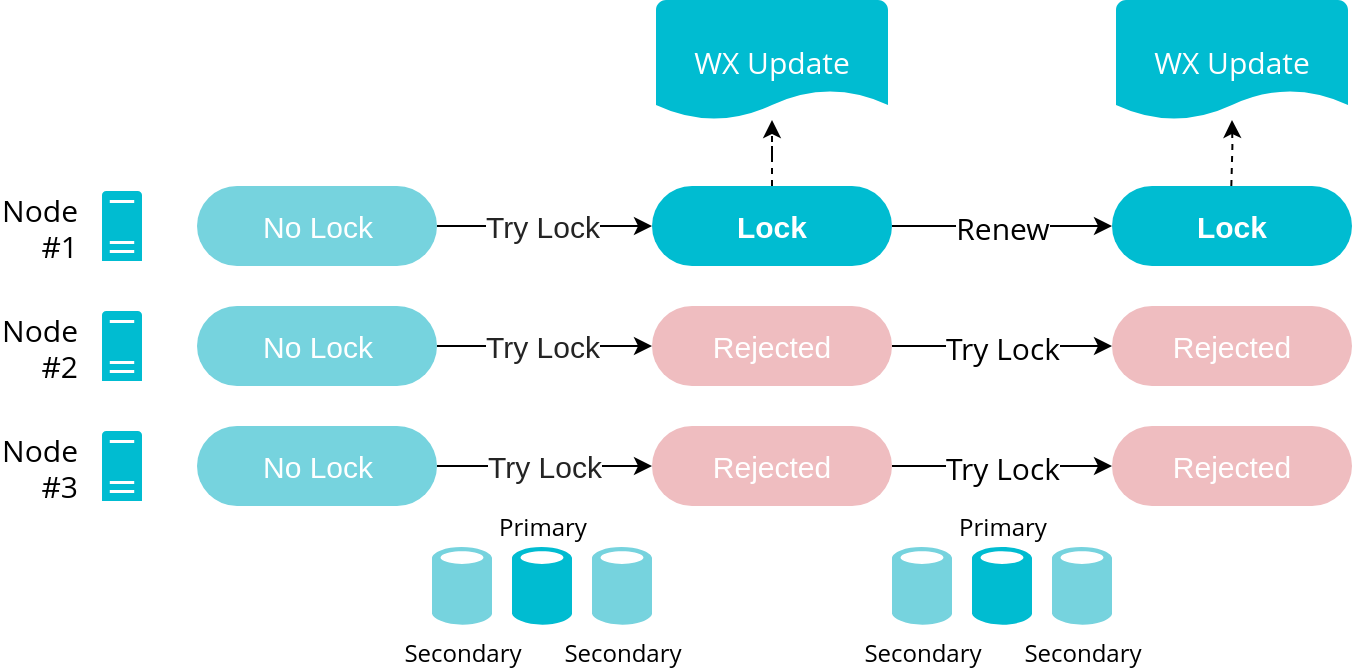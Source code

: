 <mxfile version="10.3.9" type="github"><diagram id="mpJXw4boMsPSp1LaieIV" name="Normal Flow"><mxGraphModel dx="1146" dy="806" grid="1" gridSize="10" guides="1" tooltips="1" connect="1" arrows="1" fold="1" page="1" pageScale="1" pageWidth="1169" pageHeight="827" math="0" shadow="0"><root><mxCell id="0"/><mxCell id="1" parent="0"/><mxCell id="gFI4DWguv-_BAH3dFKu6-1" value="Node&lt;br&gt;#3&lt;br&gt;" style="shadow=0;dashed=0;html=1;strokeColor=none;fillColor=#00BCD1;labelPosition=left;verticalLabelPosition=middle;verticalAlign=middle;outlineConnect=0;align=right;shape=mxgraph.office.servers.server_generic;fontFamily=Open Sans;fontSize=15;spacingRight=11;" vertex="1" parent="1"><mxGeometry x="95" y="262.5" width="20" height="35" as="geometry"/></mxCell><mxCell id="gFI4DWguv-_BAH3dFKu6-2" value="Primary" style="shadow=0;dashed=0;html=1;strokeColor=none;labelPosition=center;verticalLabelPosition=top;verticalAlign=bottom;align=center;shape=mxgraph.mscae.enterprise.database_generic;fillColor=#00BCD1;fontSize=12;fontFamily=Open Sans;labelBorderColor=none;labelBackgroundColor=#ffffff;" vertex="1" parent="1"><mxGeometry x="300" y="320" width="30" height="40" as="geometry"/></mxCell><mxCell id="gFI4DWguv-_BAH3dFKu6-25" style="edgeStyle=orthogonalEdgeStyle;rounded=0;orthogonalLoop=1;jettySize=auto;html=1;entryX=0;entryY=0.5;entryDx=0;entryDy=0;fontSize=12;fontColor=#FFFFFF;" edge="1" parent="1" source="gFI4DWguv-_BAH3dFKu6-5" target="gFI4DWguv-_BAH3dFKu6-22"><mxGeometry relative="1" as="geometry"/></mxCell><mxCell id="gFI4DWguv-_BAH3dFKu6-28" value="Try Lock" style="text;html=1;resizable=0;points=[];align=center;verticalAlign=middle;labelBackgroundColor=#ffffff;fontSize=15;fontColor=#242424;direction=south;" vertex="1" connectable="0" parent="gFI4DWguv-_BAH3dFKu6-25"><mxGeometry x="0.231" y="-3" relative="1" as="geometry"><mxPoint x="-12.429" y="-3" as="offset"/></mxGeometry></mxCell><mxCell id="gFI4DWguv-_BAH3dFKu6-5" value="No Lock" style="rounded=1;whiteSpace=wrap;html=1;fillColor=#76D3DE;strokeColor=none;fontSize=15;fontColor=#FFFFFF;arcSize=50;" vertex="1" parent="1"><mxGeometry x="142.5" y="260" width="120" height="40" as="geometry"/></mxCell><mxCell id="gFI4DWguv-_BAH3dFKu6-6" value="Secondary" style="shadow=0;dashed=0;html=1;strokeColor=none;labelPosition=center;verticalLabelPosition=bottom;verticalAlign=top;align=center;shape=mxgraph.mscae.enterprise.database_generic;fillColor=#76D3DE;fontSize=12;fontFamily=Open Sans;" vertex="1" parent="1"><mxGeometry x="340" y="320" width="30" height="40" as="geometry"/></mxCell><mxCell id="gFI4DWguv-_BAH3dFKu6-7" value="Secondary" style="shadow=0;dashed=0;html=1;strokeColor=none;labelPosition=center;verticalLabelPosition=bottom;verticalAlign=top;align=center;shape=mxgraph.mscae.enterprise.database_generic;fillColor=#76D3DE;fontSize=12;fontFamily=Open Sans;" vertex="1" parent="1"><mxGeometry x="260" y="320" width="30" height="40" as="geometry"/></mxCell><mxCell id="gFI4DWguv-_BAH3dFKu6-12" value="Node&lt;br&gt;#2&lt;br&gt;" style="shadow=0;dashed=0;html=1;strokeColor=none;fillColor=#00BCD1;labelPosition=left;verticalLabelPosition=middle;verticalAlign=middle;outlineConnect=0;align=right;shape=mxgraph.office.servers.server_generic;fontFamily=Open Sans;fontSize=15;spacingRight=11;" vertex="1" parent="1"><mxGeometry x="95" y="202.5" width="20" height="35" as="geometry"/></mxCell><mxCell id="gFI4DWguv-_BAH3dFKu6-24" style="edgeStyle=orthogonalEdgeStyle;rounded=0;orthogonalLoop=1;jettySize=auto;html=1;fontSize=12;fontColor=#FFFFFF;" edge="1" parent="1" source="gFI4DWguv-_BAH3dFKu6-13" target="gFI4DWguv-_BAH3dFKu6-21"><mxGeometry relative="1" as="geometry"/></mxCell><mxCell id="gFI4DWguv-_BAH3dFKu6-27" value="Try Lock" style="text;html=1;resizable=0;points=[];align=center;verticalAlign=middle;labelBackgroundColor=#ffffff;fontSize=15;fontColor=#242424;" vertex="1" connectable="0" parent="gFI4DWguv-_BAH3dFKu6-24"><mxGeometry x="0.171" y="-1" relative="1" as="geometry"><mxPoint x="-10.5" y="-1" as="offset"/></mxGeometry></mxCell><mxCell id="gFI4DWguv-_BAH3dFKu6-13" value="No Lock" style="rounded=1;whiteSpace=wrap;html=1;fillColor=#76D3DE;strokeColor=none;fontSize=15;fontColor=#FFFFFF;arcSize=50;" vertex="1" parent="1"><mxGeometry x="142.5" y="200" width="120" height="40" as="geometry"/></mxCell><mxCell id="gFI4DWguv-_BAH3dFKu6-14" value="Node&lt;br&gt;#1&lt;br&gt;" style="shadow=0;dashed=0;html=1;strokeColor=none;fillColor=#00BCD1;labelPosition=left;verticalLabelPosition=middle;verticalAlign=middle;outlineConnect=0;align=right;shape=mxgraph.office.servers.server_generic;fontFamily=Open Sans;fontSize=15;spacingRight=11;" vertex="1" parent="1"><mxGeometry x="95" y="142.5" width="20" height="35" as="geometry"/></mxCell><mxCell id="gFI4DWguv-_BAH3dFKu6-23" style="edgeStyle=orthogonalEdgeStyle;rounded=0;orthogonalLoop=1;jettySize=auto;html=1;fontSize=15;fontColor=#242424;" edge="1" parent="1" source="gFI4DWguv-_BAH3dFKu6-15" target="gFI4DWguv-_BAH3dFKu6-20"><mxGeometry relative="1" as="geometry"/></mxCell><mxCell id="gFI4DWguv-_BAH3dFKu6-26" value="Try Lock" style="text;html=1;resizable=0;points=[];align=center;verticalAlign=middle;labelBackgroundColor=#ffffff;fontSize=15;fontColor=#242424;" vertex="1" connectable="0" parent="gFI4DWguv-_BAH3dFKu6-23"><mxGeometry x="0.151" relative="1" as="geometry"><mxPoint x="-9.357" as="offset"/></mxGeometry></mxCell><mxCell id="gFI4DWguv-_BAH3dFKu6-15" value="No Lock" style="rounded=1;whiteSpace=wrap;html=1;fillColor=#76D3DE;strokeColor=none;fontSize=15;fontColor=#FFFFFF;arcSize=50;" vertex="1" parent="1"><mxGeometry x="142.5" y="140" width="120" height="40" as="geometry"/></mxCell><mxCell id="gFI4DWguv-_BAH3dFKu6-31" style="edgeStyle=orthogonalEdgeStyle;rounded=0;orthogonalLoop=1;jettySize=auto;html=1;fontFamily=Open Sans;fontSize=15;fontColor=#FFFFFF;dashed=1;" edge="1" parent="1" source="gFI4DWguv-_BAH3dFKu6-20" target="gFI4DWguv-_BAH3dFKu6-30"><mxGeometry relative="1" as="geometry"/></mxCell><mxCell id="gFI4DWguv-_BAH3dFKu6-38" style="edgeStyle=orthogonalEdgeStyle;rounded=0;orthogonalLoop=1;jettySize=auto;html=1;fontFamily=Open Sans;fontSize=15;fontColor=#FFFFFF;verticalAlign=middle;align=center;" edge="1" parent="1" source="gFI4DWguv-_BAH3dFKu6-20" target="gFI4DWguv-_BAH3dFKu6-34"><mxGeometry relative="1" as="geometry"/></mxCell><mxCell id="gFI4DWguv-_BAH3dFKu6-40" value="Renew" style="text;html=1;resizable=0;points=[];align=center;verticalAlign=middle;labelBackgroundColor=#ffffff;fontSize=15;fontFamily=Open Sans;fontColor=#000000;" vertex="1" connectable="0" parent="gFI4DWguv-_BAH3dFKu6-38"><mxGeometry x="0.164" y="1" relative="1" as="geometry"><mxPoint x="-9" y="1" as="offset"/></mxGeometry></mxCell><mxCell id="gFI4DWguv-_BAH3dFKu6-20" value="Lock" style="rounded=1;whiteSpace=wrap;html=1;fillColor=#00BCD1;strokeColor=none;fontSize=15;fontColor=#FFFFFF;arcSize=50;fontStyle=1" vertex="1" parent="1"><mxGeometry x="370" y="140" width="120" height="40" as="geometry"/></mxCell><mxCell id="gFI4DWguv-_BAH3dFKu6-41" style="edgeStyle=orthogonalEdgeStyle;rounded=0;orthogonalLoop=1;jettySize=auto;html=1;fontFamily=Open Sans;fontSize=15;fontColor=#000000;align=center;" edge="1" parent="1" source="gFI4DWguv-_BAH3dFKu6-21" target="gFI4DWguv-_BAH3dFKu6-33"><mxGeometry relative="1" as="geometry"/></mxCell><mxCell id="gFI4DWguv-_BAH3dFKu6-43" value="Try Lock" style="text;html=1;resizable=0;points=[];align=center;verticalAlign=middle;labelBackgroundColor=#ffffff;fontSize=15;fontFamily=Open Sans;fontColor=#000000;" vertex="1" connectable="0" parent="gFI4DWguv-_BAH3dFKu6-41"><mxGeometry x="0.105" y="2" relative="1" as="geometry"><mxPoint x="-6" y="2" as="offset"/></mxGeometry></mxCell><mxCell id="gFI4DWguv-_BAH3dFKu6-21" value="Rejected" style="rounded=1;whiteSpace=wrap;html=1;fillColor=#EFBDC0;strokeColor=none;fontSize=15;fontColor=#FFFFFF;arcSize=50;" vertex="1" parent="1"><mxGeometry x="370" y="200" width="120" height="40" as="geometry"/></mxCell><mxCell id="gFI4DWguv-_BAH3dFKu6-42" style="edgeStyle=orthogonalEdgeStyle;rounded=0;orthogonalLoop=1;jettySize=auto;html=1;entryX=0;entryY=0.5;entryDx=0;entryDy=0;fontFamily=Open Sans;fontSize=15;fontColor=#000000;align=center;" edge="1" parent="1" source="gFI4DWguv-_BAH3dFKu6-22" target="gFI4DWguv-_BAH3dFKu6-32"><mxGeometry relative="1" as="geometry"/></mxCell><mxCell id="gFI4DWguv-_BAH3dFKu6-44" value="Try Lock" style="text;html=1;resizable=0;points=[];align=center;verticalAlign=middle;labelBackgroundColor=#ffffff;fontSize=15;fontFamily=Open Sans;fontColor=#000000;" vertex="1" connectable="0" parent="gFI4DWguv-_BAH3dFKu6-42"><mxGeometry x="0.374" y="1" relative="1" as="geometry"><mxPoint x="-20.5" y="1" as="offset"/></mxGeometry></mxCell><mxCell id="gFI4DWguv-_BAH3dFKu6-22" value="Rejected" style="rounded=1;whiteSpace=wrap;html=1;fillColor=#EFBDC0;strokeColor=none;fontSize=15;fontColor=#FFFFFF;arcSize=50;" vertex="1" parent="1"><mxGeometry x="370" y="260" width="120" height="40" as="geometry"/></mxCell><mxCell id="gFI4DWguv-_BAH3dFKu6-30" value="&lt;div style=&quot;text-align: center&quot;&gt;&lt;span&gt;WX Update&lt;/span&gt;&lt;/div&gt;" style="strokeWidth=2;html=1;shape=mxgraph.flowchart.document2;whiteSpace=wrap;size=0.25;shadow=0;labelBackgroundColor=none;fillColor=#00BCD1;fontSize=15;fontColor=#FFFFFF;align=center;strokeColor=none;fontFamily=Open Sans;verticalAlign=middle;horizontal=1;spacing=2;" vertex="1" parent="1"><mxGeometry x="372" y="47" width="116" height="60" as="geometry"/></mxCell><mxCell id="gFI4DWguv-_BAH3dFKu6-32" value="Rejected" style="rounded=1;whiteSpace=wrap;html=1;fillColor=#EFBDC0;strokeColor=none;fontSize=15;fontColor=#FFFFFF;arcSize=50;" vertex="1" parent="1"><mxGeometry x="600" y="260" width="120" height="40" as="geometry"/></mxCell><mxCell id="gFI4DWguv-_BAH3dFKu6-33" value="Rejected" style="rounded=1;whiteSpace=wrap;html=1;fillColor=#EFBDC0;strokeColor=none;fontSize=15;fontColor=#FFFFFF;arcSize=50;" vertex="1" parent="1"><mxGeometry x="600" y="200" width="120" height="40" as="geometry"/></mxCell><mxCell id="gFI4DWguv-_BAH3dFKu6-34" value="Lock" style="rounded=1;whiteSpace=wrap;html=1;fillColor=#00BCD1;strokeColor=none;fontSize=15;fontColor=#FFFFFF;arcSize=50;fontStyle=1" vertex="1" parent="1"><mxGeometry x="600" y="140" width="120" height="40" as="geometry"/></mxCell><mxCell id="gFI4DWguv-_BAH3dFKu6-35" value="Primary" style="shadow=0;dashed=0;html=1;strokeColor=none;labelPosition=center;verticalLabelPosition=top;verticalAlign=bottom;align=center;shape=mxgraph.mscae.enterprise.database_generic;fillColor=#00BCD1;fontSize=12;fontFamily=Open Sans;labelBorderColor=none;labelBackgroundColor=#ffffff;" vertex="1" parent="1"><mxGeometry x="530" y="320" width="30" height="40" as="geometry"/></mxCell><mxCell id="gFI4DWguv-_BAH3dFKu6-36" value="Secondary" style="shadow=0;dashed=0;html=1;strokeColor=none;labelPosition=center;verticalLabelPosition=bottom;verticalAlign=top;align=center;shape=mxgraph.mscae.enterprise.database_generic;fillColor=#76D3DE;fontSize=12;fontFamily=Open Sans;" vertex="1" parent="1"><mxGeometry x="570" y="320" width="30" height="40" as="geometry"/></mxCell><mxCell id="gFI4DWguv-_BAH3dFKu6-37" value="Secondary" style="shadow=0;dashed=0;html=1;strokeColor=none;labelPosition=center;verticalLabelPosition=bottom;verticalAlign=top;align=center;shape=mxgraph.mscae.enterprise.database_generic;fillColor=#76D3DE;fontSize=12;fontFamily=Open Sans;" vertex="1" parent="1"><mxGeometry x="490" y="320" width="30" height="40" as="geometry"/></mxCell><mxCell id="gFI4DWguv-_BAH3dFKu6-45" style="edgeStyle=orthogonalEdgeStyle;rounded=0;orthogonalLoop=1;jettySize=auto;html=1;fontFamily=Open Sans;fontSize=15;fontColor=#FFFFFF;dashed=1;" edge="1" target="gFI4DWguv-_BAH3dFKu6-46" parent="1"><mxGeometry relative="1" as="geometry"><mxPoint x="659.667" y="140" as="sourcePoint"/></mxGeometry></mxCell><mxCell id="gFI4DWguv-_BAH3dFKu6-46" value="&lt;div style=&quot;text-align: center&quot;&gt;&lt;span&gt;WX Update&lt;/span&gt;&lt;/div&gt;" style="strokeWidth=2;html=1;shape=mxgraph.flowchart.document2;whiteSpace=wrap;size=0.25;shadow=0;labelBackgroundColor=none;fillColor=#00BCD1;fontSize=15;fontColor=#FFFFFF;align=center;strokeColor=none;fontFamily=Open Sans;verticalAlign=middle;horizontal=1;spacing=2;" vertex="1" parent="1"><mxGeometry x="602" y="47" width="116" height="60" as="geometry"/></mxCell></root></mxGraphModel></diagram><diagram name="Node Failure" id="8R6rgfOxnxwRVB55PZP8"><mxGraphModel dx="1146" dy="806" grid="1" gridSize="10" guides="1" tooltips="1" connect="1" arrows="1" fold="1" page="1" pageScale="1" pageWidth="1169" pageHeight="827" math="0" shadow="0"><root><mxCell id="iLxVmjXxeE_MP2MSogdk-0"/><mxCell id="iLxVmjXxeE_MP2MSogdk-1" parent="iLxVmjXxeE_MP2MSogdk-0"/><mxCell id="iLxVmjXxeE_MP2MSogdk-2" value="Node&lt;br&gt;#3&lt;br&gt;" style="shadow=0;dashed=0;html=1;strokeColor=none;fillColor=#00BCD1;labelPosition=left;verticalLabelPosition=middle;verticalAlign=middle;outlineConnect=0;align=right;shape=mxgraph.office.servers.server_generic;fontFamily=Open Sans;fontSize=15;spacingRight=11;" vertex="1" parent="iLxVmjXxeE_MP2MSogdk-1"><mxGeometry x="95" y="262.5" width="20" height="35" as="geometry"/></mxCell><mxCell id="iLxVmjXxeE_MP2MSogdk-3" value="Primary" style="shadow=0;dashed=0;html=1;strokeColor=none;labelPosition=center;verticalLabelPosition=top;verticalAlign=bottom;align=center;shape=mxgraph.mscae.enterprise.database_generic;fillColor=#00BCD1;fontSize=12;fontFamily=Open Sans;labelBorderColor=none;labelBackgroundColor=#ffffff;" vertex="1" parent="iLxVmjXxeE_MP2MSogdk-1"><mxGeometry x="300" y="320" width="30" height="40" as="geometry"/></mxCell><mxCell id="iLxVmjXxeE_MP2MSogdk-4" style="edgeStyle=orthogonalEdgeStyle;rounded=0;orthogonalLoop=1;jettySize=auto;html=1;entryX=0;entryY=0.5;entryDx=0;entryDy=0;fontSize=12;fontColor=#FFFFFF;" edge="1" parent="iLxVmjXxeE_MP2MSogdk-1" source="iLxVmjXxeE_MP2MSogdk-6" target="iLxVmjXxeE_MP2MSogdk-26"><mxGeometry relative="1" as="geometry"/></mxCell><mxCell id="iLxVmjXxeE_MP2MSogdk-5" value="Try Lock" style="text;html=1;resizable=0;points=[];align=center;verticalAlign=middle;labelBackgroundColor=#ffffff;fontSize=15;fontColor=#242424;direction=south;" vertex="1" connectable="0" parent="iLxVmjXxeE_MP2MSogdk-4"><mxGeometry x="0.231" y="-3" relative="1" as="geometry"><mxPoint x="-12.429" y="-3" as="offset"/></mxGeometry></mxCell><mxCell id="iLxVmjXxeE_MP2MSogdk-6" value="No Lock" style="rounded=1;whiteSpace=wrap;html=1;fillColor=#76D3DE;strokeColor=none;fontSize=15;fontColor=#FFFFFF;arcSize=50;" vertex="1" parent="iLxVmjXxeE_MP2MSogdk-1"><mxGeometry x="142.5" y="260" width="120" height="40" as="geometry"/></mxCell><mxCell id="iLxVmjXxeE_MP2MSogdk-7" value="Secondary" style="shadow=0;dashed=0;html=1;strokeColor=none;labelPosition=center;verticalLabelPosition=bottom;verticalAlign=top;align=center;shape=mxgraph.mscae.enterprise.database_generic;fillColor=#76D3DE;fontSize=12;fontFamily=Open Sans;" vertex="1" parent="iLxVmjXxeE_MP2MSogdk-1"><mxGeometry x="340" y="320" width="30" height="40" as="geometry"/></mxCell><mxCell id="iLxVmjXxeE_MP2MSogdk-8" value="Secondary" style="shadow=0;dashed=0;html=1;strokeColor=none;labelPosition=center;verticalLabelPosition=bottom;verticalAlign=top;align=center;shape=mxgraph.mscae.enterprise.database_generic;fillColor=#76D3DE;fontSize=12;fontFamily=Open Sans;" vertex="1" parent="iLxVmjXxeE_MP2MSogdk-1"><mxGeometry x="260" y="320" width="30" height="40" as="geometry"/></mxCell><mxCell id="iLxVmjXxeE_MP2MSogdk-9" value="Node&lt;br&gt;#2&lt;br&gt;" style="shadow=0;dashed=0;html=1;strokeColor=none;fillColor=#00BCD1;labelPosition=left;verticalLabelPosition=middle;verticalAlign=middle;outlineConnect=0;align=right;shape=mxgraph.office.servers.server_generic;fontFamily=Open Sans;fontSize=15;spacingRight=11;" vertex="1" parent="iLxVmjXxeE_MP2MSogdk-1"><mxGeometry x="95" y="202.5" width="20" height="35" as="geometry"/></mxCell><mxCell id="iLxVmjXxeE_MP2MSogdk-10" style="edgeStyle=orthogonalEdgeStyle;rounded=0;orthogonalLoop=1;jettySize=auto;html=1;fontSize=12;fontColor=#FFFFFF;" edge="1" parent="iLxVmjXxeE_MP2MSogdk-1" source="iLxVmjXxeE_MP2MSogdk-12" target="iLxVmjXxeE_MP2MSogdk-23"><mxGeometry relative="1" as="geometry"/></mxCell><mxCell id="iLxVmjXxeE_MP2MSogdk-11" value="Try Lock" style="text;html=1;resizable=0;points=[];align=center;verticalAlign=middle;labelBackgroundColor=#ffffff;fontSize=15;fontColor=#242424;" vertex="1" connectable="0" parent="iLxVmjXxeE_MP2MSogdk-10"><mxGeometry x="0.171" y="-1" relative="1" as="geometry"><mxPoint x="-10.5" y="-1" as="offset"/></mxGeometry></mxCell><mxCell id="iLxVmjXxeE_MP2MSogdk-12" value="No Lock" style="rounded=1;whiteSpace=wrap;html=1;fillColor=#76D3DE;strokeColor=none;fontSize=15;fontColor=#FFFFFF;arcSize=50;" vertex="1" parent="iLxVmjXxeE_MP2MSogdk-1"><mxGeometry x="142.5" y="200" width="120" height="40" as="geometry"/></mxCell><mxCell id="iLxVmjXxeE_MP2MSogdk-13" value="Node&lt;br&gt;#1&lt;br&gt;" style="shadow=0;dashed=0;html=1;strokeColor=none;fillColor=#00BCD1;labelPosition=left;verticalLabelPosition=middle;verticalAlign=middle;outlineConnect=0;align=right;shape=mxgraph.office.servers.server_generic;fontFamily=Open Sans;fontSize=15;spacingRight=11;" vertex="1" parent="iLxVmjXxeE_MP2MSogdk-1"><mxGeometry x="95" y="142.5" width="20" height="35" as="geometry"/></mxCell><mxCell id="iLxVmjXxeE_MP2MSogdk-14" style="edgeStyle=orthogonalEdgeStyle;rounded=0;orthogonalLoop=1;jettySize=auto;html=1;fontSize=15;fontColor=#242424;" edge="1" parent="iLxVmjXxeE_MP2MSogdk-1" source="iLxVmjXxeE_MP2MSogdk-16" target="iLxVmjXxeE_MP2MSogdk-20"><mxGeometry relative="1" as="geometry"/></mxCell><mxCell id="iLxVmjXxeE_MP2MSogdk-15" value="Try Lock" style="text;html=1;resizable=0;points=[];align=center;verticalAlign=middle;labelBackgroundColor=#ffffff;fontSize=15;fontColor=#242424;" vertex="1" connectable="0" parent="iLxVmjXxeE_MP2MSogdk-14"><mxGeometry x="0.151" relative="1" as="geometry"><mxPoint x="-9.357" as="offset"/></mxGeometry></mxCell><mxCell id="iLxVmjXxeE_MP2MSogdk-16" value="No Lock" style="rounded=1;whiteSpace=wrap;html=1;fillColor=#76D3DE;strokeColor=none;fontSize=15;fontColor=#FFFFFF;arcSize=50;" vertex="1" parent="iLxVmjXxeE_MP2MSogdk-1"><mxGeometry x="142.5" y="140" width="120" height="40" as="geometry"/></mxCell><mxCell id="iLxVmjXxeE_MP2MSogdk-17" style="edgeStyle=orthogonalEdgeStyle;rounded=0;orthogonalLoop=1;jettySize=auto;html=1;fontFamily=Open Sans;fontSize=15;fontColor=#FFFFFF;dashed=1;" edge="1" parent="iLxVmjXxeE_MP2MSogdk-1" source="iLxVmjXxeE_MP2MSogdk-20" target="iLxVmjXxeE_MP2MSogdk-27"><mxGeometry relative="1" as="geometry"/></mxCell><mxCell id="iLxVmjXxeE_MP2MSogdk-18" style="edgeStyle=orthogonalEdgeStyle;rounded=0;orthogonalLoop=1;jettySize=auto;html=1;fontFamily=Open Sans;fontSize=15;fontColor=#FFFFFF;verticalAlign=middle;align=center;" edge="1" parent="iLxVmjXxeE_MP2MSogdk-1" source="iLxVmjXxeE_MP2MSogdk-20" target="iLxVmjXxeE_MP2MSogdk-30"><mxGeometry relative="1" as="geometry"/></mxCell><mxCell id="iLxVmjXxeE_MP2MSogdk-19" value="Dies" style="text;html=1;resizable=0;points=[];align=center;verticalAlign=middle;labelBackgroundColor=#ffffff;fontSize=15;fontFamily=Open Sans;fontColor=#000000;" vertex="1" connectable="0" parent="iLxVmjXxeE_MP2MSogdk-18"><mxGeometry x="0.164" y="1" relative="1" as="geometry"><mxPoint x="-9" y="1" as="offset"/></mxGeometry></mxCell><mxCell id="iLxVmjXxeE_MP2MSogdk-20" value="Lock" style="rounded=1;whiteSpace=wrap;html=1;fillColor=#00BCD1;strokeColor=none;fontSize=15;fontColor=#FFFFFF;arcSize=50;fontStyle=1" vertex="1" parent="iLxVmjXxeE_MP2MSogdk-1"><mxGeometry x="370" y="140" width="120" height="40" as="geometry"/></mxCell><mxCell id="iLxVmjXxeE_MP2MSogdk-39" style="edgeStyle=orthogonalEdgeStyle;rounded=0;orthogonalLoop=1;jettySize=auto;html=1;fontFamily=Open Sans;fontSize=15;fontColor=#000000;align=center;" edge="1" parent="iLxVmjXxeE_MP2MSogdk-1" source="iLxVmjXxeE_MP2MSogdk-23" target="iLxVmjXxeE_MP2MSogdk-29"><mxGeometry relative="1" as="geometry"/></mxCell><mxCell id="iLxVmjXxeE_MP2MSogdk-23" value="Rejected" style="rounded=1;whiteSpace=wrap;html=1;fillColor=#EFBDC0;strokeColor=none;fontSize=15;fontColor=#FFFFFF;arcSize=50;" vertex="1" parent="iLxVmjXxeE_MP2MSogdk-1"><mxGeometry x="370" y="200" width="120" height="40" as="geometry"/></mxCell><mxCell id="iLxVmjXxeE_MP2MSogdk-40" style="edgeStyle=orthogonalEdgeStyle;rounded=0;orthogonalLoop=1;jettySize=auto;html=1;fontFamily=Open Sans;fontSize=15;fontColor=#000000;align=center;" edge="1" parent="iLxVmjXxeE_MP2MSogdk-1" source="iLxVmjXxeE_MP2MSogdk-26" target="iLxVmjXxeE_MP2MSogdk-28"><mxGeometry relative="1" as="geometry"/></mxCell><mxCell id="iLxVmjXxeE_MP2MSogdk-26" value="Rejected" style="rounded=1;whiteSpace=wrap;html=1;fillColor=#EFBDC0;strokeColor=none;fontSize=15;fontColor=#FFFFFF;arcSize=50;" vertex="1" parent="iLxVmjXxeE_MP2MSogdk-1"><mxGeometry x="370" y="260" width="120" height="40" as="geometry"/></mxCell><mxCell id="iLxVmjXxeE_MP2MSogdk-27" value="&lt;div style=&quot;text-align: center&quot;&gt;&lt;span&gt;WX Update&lt;/span&gt;&lt;/div&gt;" style="strokeWidth=2;html=1;shape=mxgraph.flowchart.document2;whiteSpace=wrap;size=0.25;shadow=0;labelBackgroundColor=none;fillColor=#00BCD1;fontSize=15;fontColor=#FFFFFF;align=center;strokeColor=none;fontFamily=Open Sans;verticalAlign=middle;horizontal=1;spacing=2;" vertex="1" parent="iLxVmjXxeE_MP2MSogdk-1"><mxGeometry x="372" y="47" width="116" height="60" as="geometry"/></mxCell><mxCell id="iLxVmjXxeE_MP2MSogdk-50" style="edgeStyle=orthogonalEdgeStyle;rounded=0;orthogonalLoop=1;jettySize=auto;html=1;entryX=0;entryY=0.5;entryDx=0;entryDy=0;fontFamily=Open Sans;fontSize=15;fontColor=#000000;align=center;" edge="1" parent="iLxVmjXxeE_MP2MSogdk-1" source="iLxVmjXxeE_MP2MSogdk-28" target="iLxVmjXxeE_MP2MSogdk-48"><mxGeometry relative="1" as="geometry"/></mxCell><mxCell id="iLxVmjXxeE_MP2MSogdk-52" value="Try Lock" style="text;html=1;resizable=0;points=[];align=center;verticalAlign=middle;labelBackgroundColor=#ffffff;fontSize=15;fontFamily=Open Sans;fontColor=#000000;" vertex="1" connectable="0" parent="iLxVmjXxeE_MP2MSogdk-50"><mxGeometry x="0.231" relative="1" as="geometry"><mxPoint x="-13" as="offset"/></mxGeometry></mxCell><mxCell id="iLxVmjXxeE_MP2MSogdk-28" value="Rejected" style="rounded=1;whiteSpace=wrap;html=1;fillColor=#EFBDC0;strokeColor=none;fontSize=15;fontColor=#FFFFFF;arcSize=50;" vertex="1" parent="iLxVmjXxeE_MP2MSogdk-1"><mxGeometry x="600" y="260" width="120" height="40" as="geometry"/></mxCell><mxCell id="iLxVmjXxeE_MP2MSogdk-49" style="edgeStyle=orthogonalEdgeStyle;rounded=0;orthogonalLoop=1;jettySize=auto;html=1;entryX=0;entryY=0.5;entryDx=0;entryDy=0;fontFamily=Open Sans;fontSize=15;fontColor=#000000;align=center;" edge="1" parent="iLxVmjXxeE_MP2MSogdk-1" source="iLxVmjXxeE_MP2MSogdk-29" target="iLxVmjXxeE_MP2MSogdk-47"><mxGeometry relative="1" as="geometry"/></mxCell><mxCell id="iLxVmjXxeE_MP2MSogdk-51" value="Try Lock" style="text;html=1;resizable=0;points=[];align=center;verticalAlign=middle;labelBackgroundColor=#ffffff;fontSize=15;fontFamily=Open Sans;fontColor=#000000;" vertex="1" connectable="0" parent="iLxVmjXxeE_MP2MSogdk-49"><mxGeometry x="-0.16" relative="1" as="geometry"><mxPoint x="9" as="offset"/></mxGeometry></mxCell><mxCell id="iLxVmjXxeE_MP2MSogdk-29" value="Rejected" style="rounded=1;whiteSpace=wrap;html=1;fillColor=#EFBDC0;strokeColor=none;fontSize=15;fontColor=#FFFFFF;arcSize=50;" vertex="1" parent="iLxVmjXxeE_MP2MSogdk-1"><mxGeometry x="600" y="200" width="120" height="40" as="geometry"/></mxCell><mxCell id="iLxVmjXxeE_MP2MSogdk-30" value="Lock" style="rounded=1;whiteSpace=wrap;html=1;fillColor=#00BCD1;strokeColor=none;fontSize=15;fontColor=#FFFFFF;arcSize=50;fontStyle=1" vertex="1" parent="iLxVmjXxeE_MP2MSogdk-1"><mxGeometry x="600" y="140" width="120" height="40" as="geometry"/></mxCell><mxCell id="iLxVmjXxeE_MP2MSogdk-31" value="Primary" style="shadow=0;dashed=0;html=1;strokeColor=none;labelPosition=center;verticalLabelPosition=top;verticalAlign=bottom;align=center;shape=mxgraph.mscae.enterprise.database_generic;fillColor=#00BCD1;fontSize=12;fontFamily=Open Sans;labelBorderColor=none;labelBackgroundColor=#ffffff;" vertex="1" parent="iLxVmjXxeE_MP2MSogdk-1"><mxGeometry x="530" y="320" width="30" height="40" as="geometry"/></mxCell><mxCell id="iLxVmjXxeE_MP2MSogdk-32" value="Secondary" style="shadow=0;dashed=0;html=1;strokeColor=none;labelPosition=center;verticalLabelPosition=bottom;verticalAlign=top;align=center;shape=mxgraph.mscae.enterprise.database_generic;fillColor=#76D3DE;fontSize=12;fontFamily=Open Sans;" vertex="1" parent="iLxVmjXxeE_MP2MSogdk-1"><mxGeometry x="570" y="320" width="30" height="40" as="geometry"/></mxCell><mxCell id="iLxVmjXxeE_MP2MSogdk-33" value="Secondary" style="shadow=0;dashed=0;html=1;strokeColor=none;labelPosition=center;verticalLabelPosition=bottom;verticalAlign=top;align=center;shape=mxgraph.mscae.enterprise.database_generic;fillColor=#76D3DE;fontSize=12;fontFamily=Open Sans;" vertex="1" parent="iLxVmjXxeE_MP2MSogdk-1"><mxGeometry x="490" y="320" width="30" height="40" as="geometry"/></mxCell><mxCell id="iLxVmjXxeE_MP2MSogdk-36" value="" style="shape=umlDestroy;whiteSpace=wrap;html=1;strokeWidth=3;shadow=0;labelBackgroundColor=#ffffff;fillColor=#ffffff;fontFamily=Open Sans;fontSize=15;fontColor=#000000;align=center;strokeColor=#F1396D;" vertex="1" parent="iLxVmjXxeE_MP2MSogdk-1"><mxGeometry x="597.5" y="145" width="125" height="30" as="geometry"/></mxCell><mxCell id="iLxVmjXxeE_MP2MSogdk-42" value="&amp;gt; Lease Time" style="shadow=0;dashed=0;html=1;strokeColor=none;labelPosition=center;verticalLabelPosition=top;verticalAlign=bottom;align=center;shape=mxgraph.mscae.general_symbols.clock_time;fillColor=#00BCD1;labelBackgroundColor=#ffffff;fontFamily=Open Sans;fontSize=15;fontColor=#000000;" vertex="1" parent="iLxVmjXxeE_MP2MSogdk-1"><mxGeometry x="752.5" y="65" width="50" height="50" as="geometry"/></mxCell><mxCell id="iLxVmjXxeE_MP2MSogdk-44" value="Primary" style="shadow=0;dashed=0;html=1;strokeColor=none;labelPosition=center;verticalLabelPosition=top;verticalAlign=bottom;align=center;shape=mxgraph.mscae.enterprise.database_generic;fillColor=#00BCD1;fontSize=12;fontFamily=Open Sans;labelBorderColor=none;labelBackgroundColor=#ffffff;" vertex="1" parent="iLxVmjXxeE_MP2MSogdk-1"><mxGeometry x="762.5" y="320" width="30" height="40" as="geometry"/></mxCell><mxCell id="iLxVmjXxeE_MP2MSogdk-45" value="Secondary" style="shadow=0;dashed=0;html=1;strokeColor=none;labelPosition=center;verticalLabelPosition=bottom;verticalAlign=top;align=center;shape=mxgraph.mscae.enterprise.database_generic;fillColor=#76D3DE;fontSize=12;fontFamily=Open Sans;" vertex="1" parent="iLxVmjXxeE_MP2MSogdk-1"><mxGeometry x="802.5" y="320" width="30" height="40" as="geometry"/></mxCell><mxCell id="iLxVmjXxeE_MP2MSogdk-46" value="Secondary" style="shadow=0;dashed=0;html=1;strokeColor=none;labelPosition=center;verticalLabelPosition=bottom;verticalAlign=top;align=center;shape=mxgraph.mscae.enterprise.database_generic;fillColor=#76D3DE;fontSize=12;fontFamily=Open Sans;" vertex="1" parent="iLxVmjXxeE_MP2MSogdk-1"><mxGeometry x="722.5" y="320" width="30" height="40" as="geometry"/></mxCell><mxCell id="iLxVmjXxeE_MP2MSogdk-55" style="edgeStyle=orthogonalEdgeStyle;rounded=0;orthogonalLoop=1;jettySize=auto;html=1;entryX=0.5;entryY=0.879;entryDx=0;entryDy=0;entryPerimeter=0;fontFamily=Open Sans;fontSize=15;fontColor=#000000;align=center;dashed=1;" edge="1" parent="iLxVmjXxeE_MP2MSogdk-1" source="iLxVmjXxeE_MP2MSogdk-47" target="iLxVmjXxeE_MP2MSogdk-54"><mxGeometry relative="1" as="geometry"/></mxCell><mxCell id="iLxVmjXxeE_MP2MSogdk-47" value="Lock" style="rounded=1;whiteSpace=wrap;html=1;fillColor=#00BCD1;strokeColor=none;fontSize=15;fontColor=#FFFFFF;arcSize=50;fontStyle=1" vertex="1" parent="iLxVmjXxeE_MP2MSogdk-1"><mxGeometry x="832.5" y="200" width="120" height="40" as="geometry"/></mxCell><mxCell id="iLxVmjXxeE_MP2MSogdk-48" value="Rejected" style="rounded=1;whiteSpace=wrap;html=1;fillColor=#EFBDC0;strokeColor=none;fontSize=15;fontColor=#FFFFFF;arcSize=50;" vertex="1" parent="iLxVmjXxeE_MP2MSogdk-1"><mxGeometry x="832.5" y="260" width="120" height="40" as="geometry"/></mxCell><mxCell id="iLxVmjXxeE_MP2MSogdk-54" value="&lt;div style=&quot;text-align: center&quot;&gt;&lt;span&gt;WX Update&lt;/span&gt;&lt;/div&gt;" style="strokeWidth=2;html=1;shape=mxgraph.flowchart.document2;whiteSpace=wrap;size=0.25;shadow=0;labelBackgroundColor=none;fillColor=#00BCD1;fontSize=15;fontColor=#FFFFFF;align=center;strokeColor=none;fontFamily=Open Sans;verticalAlign=middle;horizontal=1;spacing=2;" vertex="1" parent="iLxVmjXxeE_MP2MSogdk-1"><mxGeometry x="834.5" y="47" width="116" height="60" as="geometry"/></mxCell></root></mxGraphModel></diagram></mxfile>